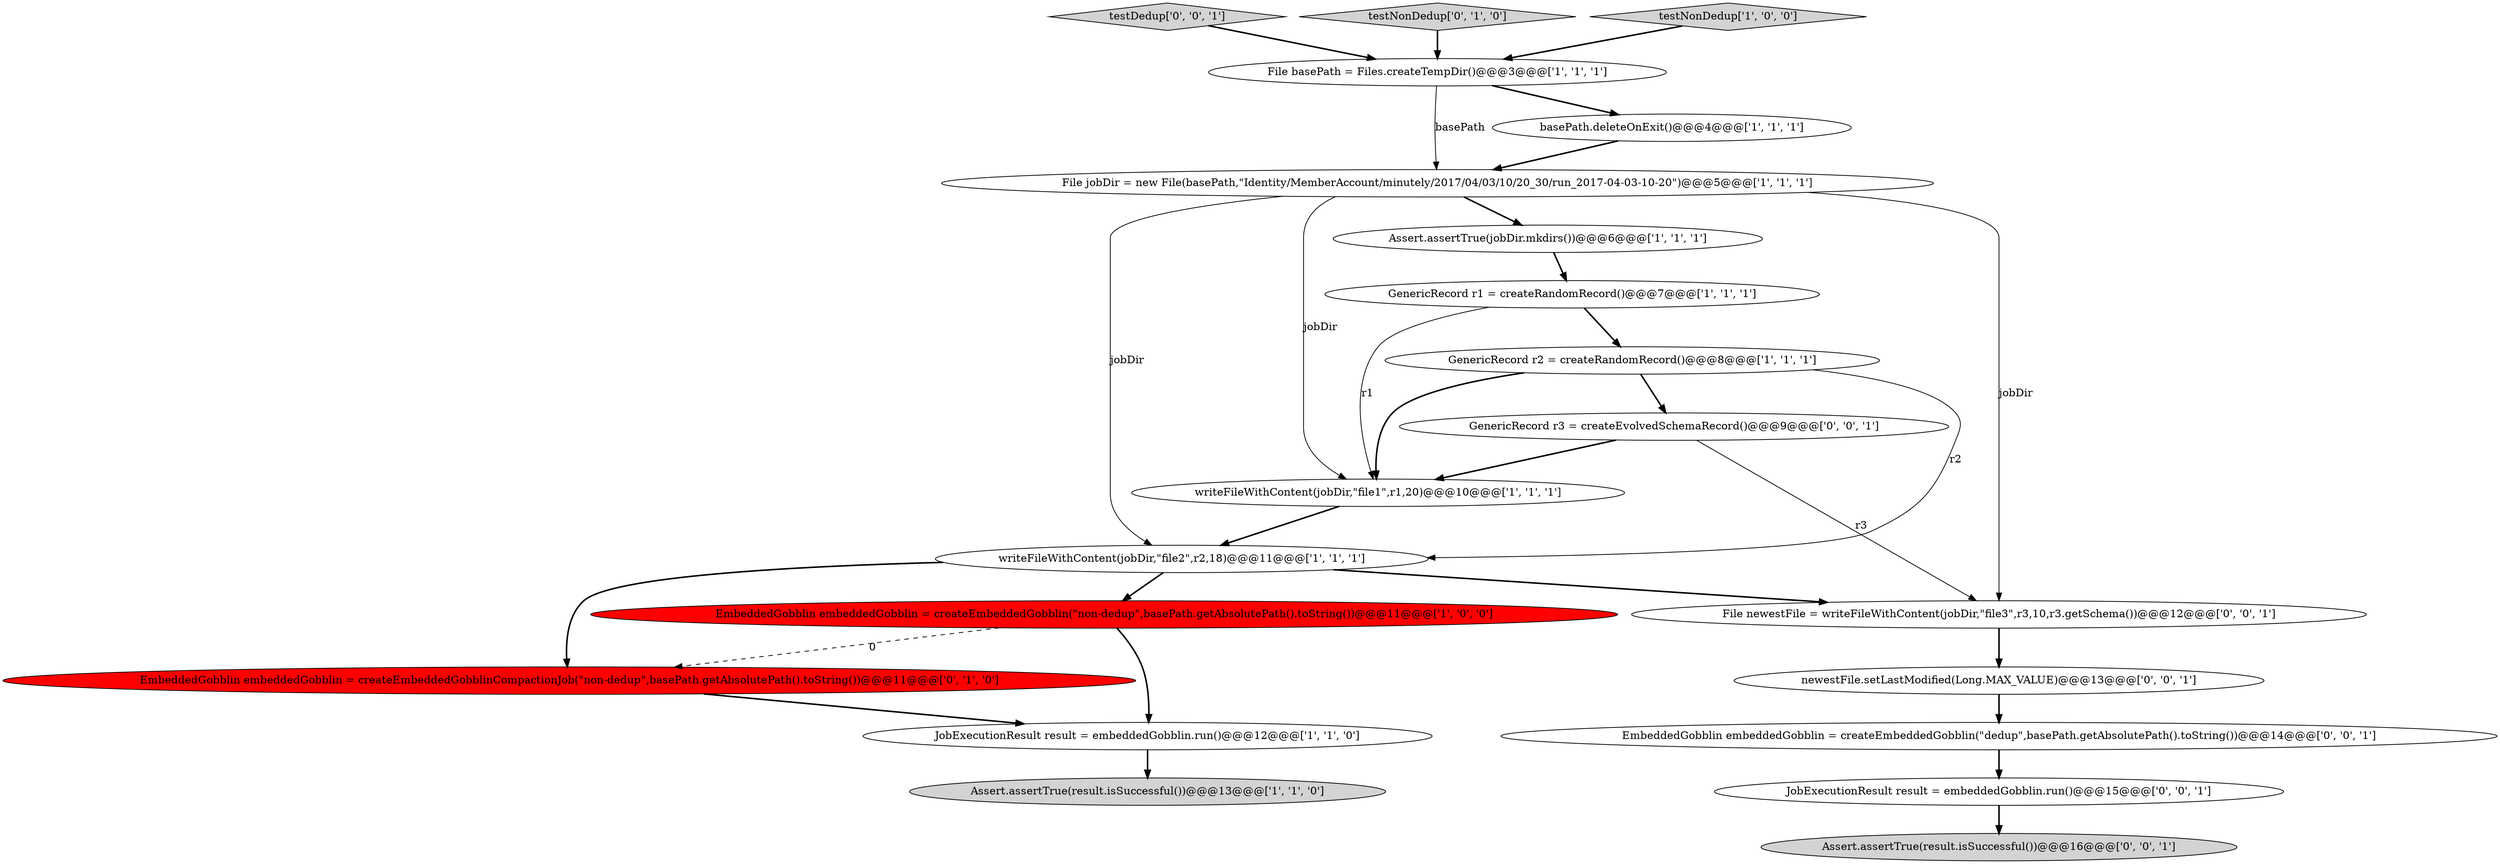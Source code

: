 digraph {
6 [style = filled, label = "GenericRecord r1 = createRandomRecord()@@@7@@@['1', '1', '1']", fillcolor = white, shape = ellipse image = "AAA0AAABBB1BBB"];
4 [style = filled, label = "EmbeddedGobblin embeddedGobblin = createEmbeddedGobblin(\"non-dedup\",basePath.getAbsolutePath().toString())@@@11@@@['1', '0', '0']", fillcolor = red, shape = ellipse image = "AAA1AAABBB1BBB"];
20 [style = filled, label = "EmbeddedGobblin embeddedGobblin = createEmbeddedGobblin(\"dedup\",basePath.getAbsolutePath().toString())@@@14@@@['0', '0', '1']", fillcolor = white, shape = ellipse image = "AAA0AAABBB3BBB"];
0 [style = filled, label = "writeFileWithContent(jobDir,\"file2\",r2,18)@@@11@@@['1', '1', '1']", fillcolor = white, shape = ellipse image = "AAA0AAABBB1BBB"];
19 [style = filled, label = "newestFile.setLastModified(Long.MAX_VALUE)@@@13@@@['0', '0', '1']", fillcolor = white, shape = ellipse image = "AAA0AAABBB3BBB"];
5 [style = filled, label = "Assert.assertTrue(jobDir.mkdirs())@@@6@@@['1', '1', '1']", fillcolor = white, shape = ellipse image = "AAA0AAABBB1BBB"];
10 [style = filled, label = "File jobDir = new File(basePath,\"Identity/MemberAccount/minutely/2017/04/03/10/20_30/run_2017-04-03-10-20\")@@@5@@@['1', '1', '1']", fillcolor = white, shape = ellipse image = "AAA0AAABBB1BBB"];
17 [style = filled, label = "JobExecutionResult result = embeddedGobblin.run()@@@15@@@['0', '0', '1']", fillcolor = white, shape = ellipse image = "AAA0AAABBB3BBB"];
15 [style = filled, label = "GenericRecord r3 = createEvolvedSchemaRecord()@@@9@@@['0', '0', '1']", fillcolor = white, shape = ellipse image = "AAA0AAABBB3BBB"];
14 [style = filled, label = "testDedup['0', '0', '1']", fillcolor = lightgray, shape = diamond image = "AAA0AAABBB3BBB"];
3 [style = filled, label = "writeFileWithContent(jobDir,\"file1\",r1,20)@@@10@@@['1', '1', '1']", fillcolor = white, shape = ellipse image = "AAA0AAABBB1BBB"];
8 [style = filled, label = "basePath.deleteOnExit()@@@4@@@['1', '1', '1']", fillcolor = white, shape = ellipse image = "AAA0AAABBB1BBB"];
18 [style = filled, label = "Assert.assertTrue(result.isSuccessful())@@@16@@@['0', '0', '1']", fillcolor = lightgray, shape = ellipse image = "AAA0AAABBB3BBB"];
13 [style = filled, label = "testNonDedup['0', '1', '0']", fillcolor = lightgray, shape = diamond image = "AAA0AAABBB2BBB"];
9 [style = filled, label = "GenericRecord r2 = createRandomRecord()@@@8@@@['1', '1', '1']", fillcolor = white, shape = ellipse image = "AAA0AAABBB1BBB"];
16 [style = filled, label = "File newestFile = writeFileWithContent(jobDir,\"file3\",r3,10,r3.getSchema())@@@12@@@['0', '0', '1']", fillcolor = white, shape = ellipse image = "AAA0AAABBB3BBB"];
7 [style = filled, label = "testNonDedup['1', '0', '0']", fillcolor = lightgray, shape = diamond image = "AAA0AAABBB1BBB"];
2 [style = filled, label = "Assert.assertTrue(result.isSuccessful())@@@13@@@['1', '1', '0']", fillcolor = lightgray, shape = ellipse image = "AAA0AAABBB1BBB"];
12 [style = filled, label = "EmbeddedGobblin embeddedGobblin = createEmbeddedGobblinCompactionJob(\"non-dedup\",basePath.getAbsolutePath().toString())@@@11@@@['0', '1', '0']", fillcolor = red, shape = ellipse image = "AAA1AAABBB2BBB"];
1 [style = filled, label = "File basePath = Files.createTempDir()@@@3@@@['1', '1', '1']", fillcolor = white, shape = ellipse image = "AAA0AAABBB1BBB"];
11 [style = filled, label = "JobExecutionResult result = embeddedGobblin.run()@@@12@@@['1', '1', '0']", fillcolor = white, shape = ellipse image = "AAA0AAABBB1BBB"];
8->10 [style = bold, label=""];
0->16 [style = bold, label=""];
20->17 [style = bold, label=""];
7->1 [style = bold, label=""];
1->8 [style = bold, label=""];
19->20 [style = bold, label=""];
0->12 [style = bold, label=""];
10->0 [style = solid, label="jobDir"];
12->11 [style = bold, label=""];
9->0 [style = solid, label="r2"];
15->16 [style = solid, label="r3"];
16->19 [style = bold, label=""];
15->3 [style = bold, label=""];
11->2 [style = bold, label=""];
13->1 [style = bold, label=""];
3->0 [style = bold, label=""];
14->1 [style = bold, label=""];
4->12 [style = dashed, label="0"];
1->10 [style = solid, label="basePath"];
10->3 [style = solid, label="jobDir"];
10->5 [style = bold, label=""];
5->6 [style = bold, label=""];
0->4 [style = bold, label=""];
9->15 [style = bold, label=""];
6->3 [style = solid, label="r1"];
9->3 [style = bold, label=""];
10->16 [style = solid, label="jobDir"];
6->9 [style = bold, label=""];
4->11 [style = bold, label=""];
17->18 [style = bold, label=""];
}

